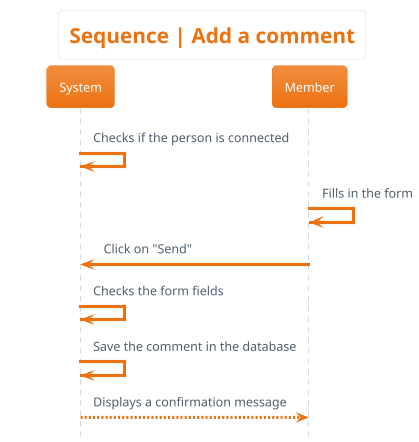 @startuml sequence__add_comment
hide footbox
skinparam actorStyle awesome
!theme aws-orange
skinparam backgroundcolor White

'Titre'
title Sequence | Add a comment

'Déroulement'
System -> System : Checks if the person is connected
Member -> Member : Fills in the form
Member -> System : Click on "Send"
System -> System : Checks the form fields
System -> System : Save the comment in the database
System --> Member : Displays a confirmation message
@enduml